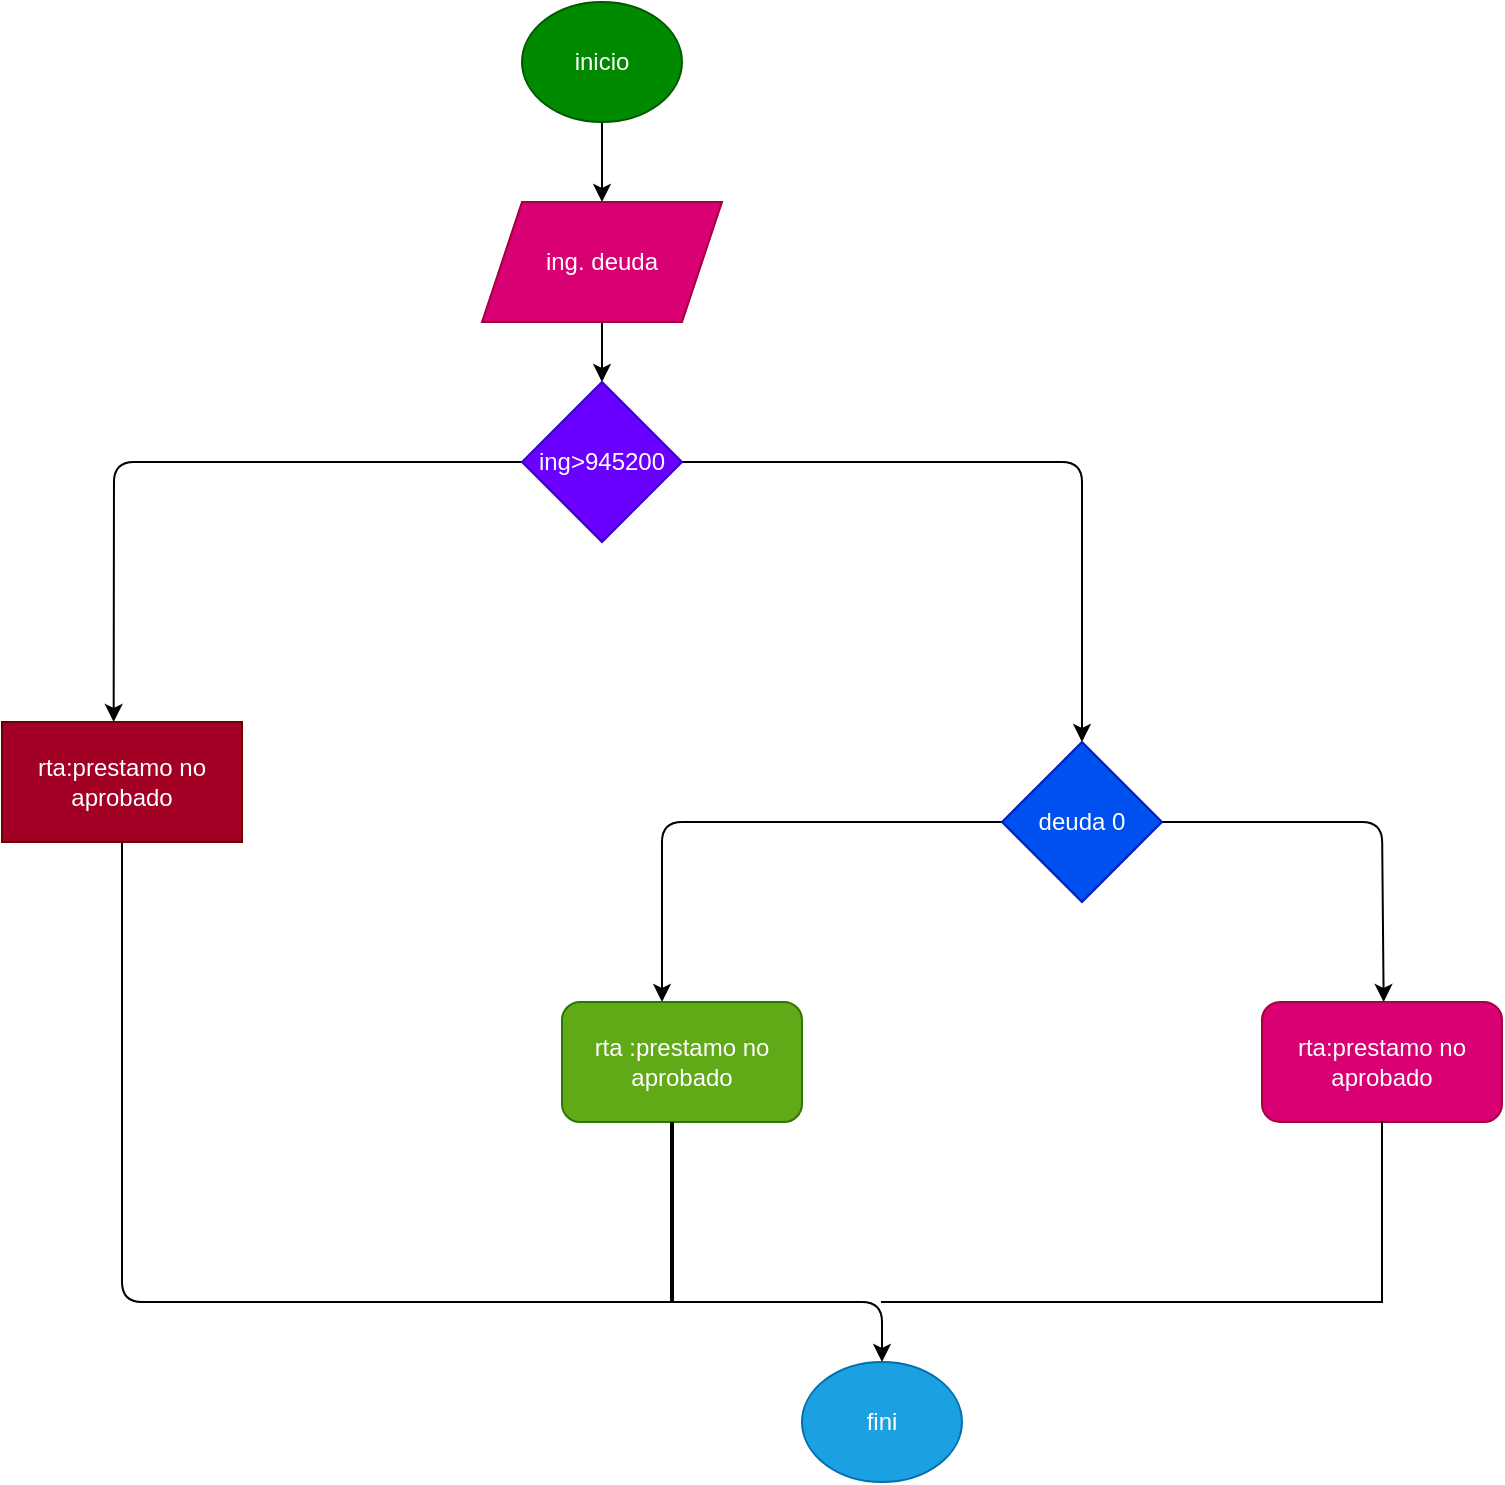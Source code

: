 <mxfile>
    <diagram id="NbXd_VBhjuj0Atp9J4yy" name="Página-1">
        <mxGraphModel dx="434" dy="328" grid="1" gridSize="10" guides="1" tooltips="1" connect="1" arrows="1" fold="1" page="1" pageScale="1" pageWidth="827" pageHeight="1169" math="0" shadow="0">
            <root>
                <mxCell id="0"/>
                <mxCell id="1" parent="0"/>
                <mxCell id="31" style="edgeStyle=none;html=1;" edge="1" parent="1" source="30">
                    <mxGeometry relative="1" as="geometry">
                        <mxPoint x="450" y="170" as="targetPoint"/>
                    </mxGeometry>
                </mxCell>
                <mxCell id="30" value="inicio" style="ellipse;whiteSpace=wrap;html=1;fillColor=#008a00;fontColor=#ffffff;strokeColor=#005700;" vertex="1" parent="1">
                    <mxGeometry x="410" y="70" width="80" height="60" as="geometry"/>
                </mxCell>
                <mxCell id="33" style="edgeStyle=none;html=1;" edge="1" parent="1" source="32">
                    <mxGeometry relative="1" as="geometry">
                        <mxPoint x="450" y="260" as="targetPoint"/>
                    </mxGeometry>
                </mxCell>
                <mxCell id="32" value="ing. deuda" style="shape=parallelogram;perimeter=parallelogramPerimeter;whiteSpace=wrap;html=1;fixedSize=1;fillColor=#d80073;fontColor=#ffffff;strokeColor=#A50040;" vertex="1" parent="1">
                    <mxGeometry x="390" y="170" width="120" height="60" as="geometry"/>
                </mxCell>
                <mxCell id="35" style="edgeStyle=none;html=1;" edge="1" parent="1" source="34">
                    <mxGeometry relative="1" as="geometry">
                        <mxPoint x="205.833" y="430" as="targetPoint"/>
                        <Array as="points">
                            <mxPoint x="206" y="300"/>
                        </Array>
                    </mxGeometry>
                </mxCell>
                <mxCell id="39" style="edgeStyle=none;html=1;" edge="1" parent="1" source="34">
                    <mxGeometry relative="1" as="geometry">
                        <mxPoint x="690" y="440" as="targetPoint"/>
                        <Array as="points">
                            <mxPoint x="690" y="300"/>
                        </Array>
                    </mxGeometry>
                </mxCell>
                <mxCell id="34" value="ing&amp;gt;945200" style="rhombus;whiteSpace=wrap;html=1;fillColor=#6a00ff;fontColor=#ffffff;strokeColor=#3700CC;" vertex="1" parent="1">
                    <mxGeometry x="410" y="260" width="80" height="80" as="geometry"/>
                </mxCell>
                <mxCell id="37" style="edgeStyle=none;html=1;" edge="1" parent="1" source="36">
                    <mxGeometry relative="1" as="geometry">
                        <mxPoint x="590" y="750" as="targetPoint"/>
                        <Array as="points">
                            <mxPoint x="210" y="720"/>
                            <mxPoint x="590" y="720"/>
                        </Array>
                    </mxGeometry>
                </mxCell>
                <mxCell id="36" value="rta:prestamo no aprobado" style="whiteSpace=wrap;html=1;fillColor=#a20025;fontColor=#ffffff;strokeColor=#6F0000;" vertex="1" parent="1">
                    <mxGeometry x="150" y="430" width="120" height="60" as="geometry"/>
                </mxCell>
                <mxCell id="38" value="fini" style="ellipse;whiteSpace=wrap;html=1;fillColor=#1ba1e2;fontColor=#ffffff;strokeColor=#006EAF;" vertex="1" parent="1">
                    <mxGeometry x="550" y="750" width="80" height="60" as="geometry"/>
                </mxCell>
                <mxCell id="41" style="edgeStyle=none;html=1;" edge="1" parent="1" source="40">
                    <mxGeometry relative="1" as="geometry">
                        <mxPoint x="480" y="570" as="targetPoint"/>
                        <Array as="points">
                            <mxPoint x="480" y="480"/>
                        </Array>
                    </mxGeometry>
                </mxCell>
                <mxCell id="42" style="edgeStyle=none;html=1;" edge="1" parent="1" source="40">
                    <mxGeometry relative="1" as="geometry">
                        <mxPoint x="840.833" y="570" as="targetPoint"/>
                        <Array as="points">
                            <mxPoint x="840" y="480"/>
                        </Array>
                    </mxGeometry>
                </mxCell>
                <mxCell id="40" value="deuda 0" style="rhombus;whiteSpace=wrap;html=1;fillColor=#0050ef;fontColor=#ffffff;strokeColor=#001DBC;" vertex="1" parent="1">
                    <mxGeometry x="650" y="440" width="80" height="80" as="geometry"/>
                </mxCell>
                <mxCell id="44" value="rta:prestamo no aprobado" style="rounded=1;whiteSpace=wrap;html=1;fillColor=#d80073;fontColor=#ffffff;strokeColor=#A50040;" vertex="1" parent="1">
                    <mxGeometry x="780" y="570" width="120" height="60" as="geometry"/>
                </mxCell>
                <mxCell id="45" value="rta :prestamo no aprobado" style="rounded=1;whiteSpace=wrap;html=1;fillColor=#60a917;fontColor=#ffffff;strokeColor=#2D7600;" vertex="1" parent="1">
                    <mxGeometry x="430" y="570" width="120" height="60" as="geometry"/>
                </mxCell>
                <mxCell id="46" value="" style="shape=partialRectangle;whiteSpace=wrap;html=1;bottom=0;right=0;fillColor=none;rotation=-180;" vertex="1" parent="1">
                    <mxGeometry x="590" y="630" width="250" height="90" as="geometry"/>
                </mxCell>
                <mxCell id="48" value="" style="line;strokeWidth=2;direction=south;html=1;" vertex="1" parent="1">
                    <mxGeometry x="480" y="630" width="10" height="90" as="geometry"/>
                </mxCell>
            </root>
        </mxGraphModel>
    </diagram>
</mxfile>